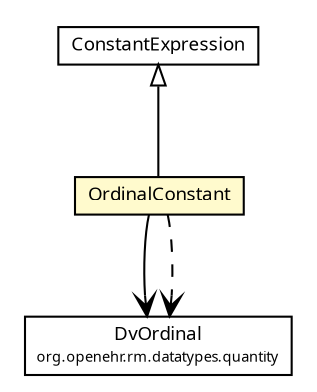 #!/usr/local/bin/dot
#
# Class diagram 
# Generated by UMLGraph version R5_6 (http://www.umlgraph.org/)
#

digraph G {
	edge [fontname="Trebuchet MS",fontsize=10,labelfontname="Trebuchet MS",labelfontsize=10];
	node [fontname="Trebuchet MS",fontsize=10,shape=plaintext];
	nodesep=0.25;
	ranksep=0.5;
	// se.cambio.cds.gdl.model.expression.OrdinalConstant
	c265185 [label=<<table title="se.cambio.cds.gdl.model.expression.OrdinalConstant" border="0" cellborder="1" cellspacing="0" cellpadding="2" port="p" bgcolor="lemonChiffon" href="./OrdinalConstant.html">
		<tr><td><table border="0" cellspacing="0" cellpadding="1">
<tr><td align="center" balign="center"><font face="Trebuchet MS"> OrdinalConstant </font></td></tr>
		</table></td></tr>
		</table>>, URL="./OrdinalConstant.html", fontname="Trebuchet MS", fontcolor="black", fontsize=9.0];
	// se.cambio.cds.gdl.model.expression.ConstantExpression
	c265190 [label=<<table title="se.cambio.cds.gdl.model.expression.ConstantExpression" border="0" cellborder="1" cellspacing="0" cellpadding="2" port="p" href="./ConstantExpression.html">
		<tr><td><table border="0" cellspacing="0" cellpadding="1">
<tr><td align="center" balign="center"><font face="Trebuchet MS"> ConstantExpression </font></td></tr>
		</table></td></tr>
		</table>>, URL="./ConstantExpression.html", fontname="Trebuchet MS", fontcolor="black", fontsize=9.0];
	//se.cambio.cds.gdl.model.expression.OrdinalConstant extends se.cambio.cds.gdl.model.expression.ConstantExpression
	c265190:p -> c265185:p [dir=back,arrowtail=empty];
	// se.cambio.cds.gdl.model.expression.OrdinalConstant NAVASSOC org.openehr.rm.datatypes.quantity.DvOrdinal
	c265185:p -> c265654:p [taillabel="", label="", headlabel="", fontname="Trebuchet MS", fontcolor="black", fontsize=10.0, color="black", arrowhead=open];
	// se.cambio.cds.gdl.model.expression.OrdinalConstant DEPEND org.openehr.rm.datatypes.quantity.DvOrdinal
	c265185:p -> c265654:p [taillabel="", label="", headlabel="", fontname="Trebuchet MS", fontcolor="black", fontsize=10.0, color="black", arrowhead=open, style=dashed];
	// org.openehr.rm.datatypes.quantity.DvOrdinal
	c265654 [label=<<table title="org.openehr.rm.datatypes.quantity.DvOrdinal" border="0" cellborder="1" cellspacing="0" cellpadding="2" port="p" href="http://java.sun.com/j2se/1.4.2/docs/api/org/openehr/rm/datatypes/quantity/DvOrdinal.html">
		<tr><td><table border="0" cellspacing="0" cellpadding="1">
<tr><td align="center" balign="center"><font face="Trebuchet MS"> DvOrdinal </font></td></tr>
<tr><td align="center" balign="center"><font face="Trebuchet MS" point-size="7.0"> org.openehr.rm.datatypes.quantity </font></td></tr>
		</table></td></tr>
		</table>>, URL="http://java.sun.com/j2se/1.4.2/docs/api/org/openehr/rm/datatypes/quantity/DvOrdinal.html", fontname="Trebuchet MS", fontcolor="black", fontsize=9.0];
}

